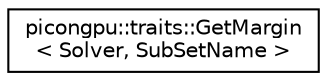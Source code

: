 digraph "Graphical Class Hierarchy"
{
 // LATEX_PDF_SIZE
  edge [fontname="Helvetica",fontsize="10",labelfontname="Helvetica",labelfontsize="10"];
  node [fontname="Helvetica",fontsize="10",shape=record];
  rankdir="LR";
  Node0 [label="picongpu::traits::GetMargin\l\< Solver, SubSetName \>",height=0.2,width=0.4,color="black", fillcolor="white", style="filled",URL="$structpicongpu_1_1traits_1_1_get_margin.html",tooltip="Get margin of a solver class must define a LowerMargin and UpperMargin for any valid solver."];
}
